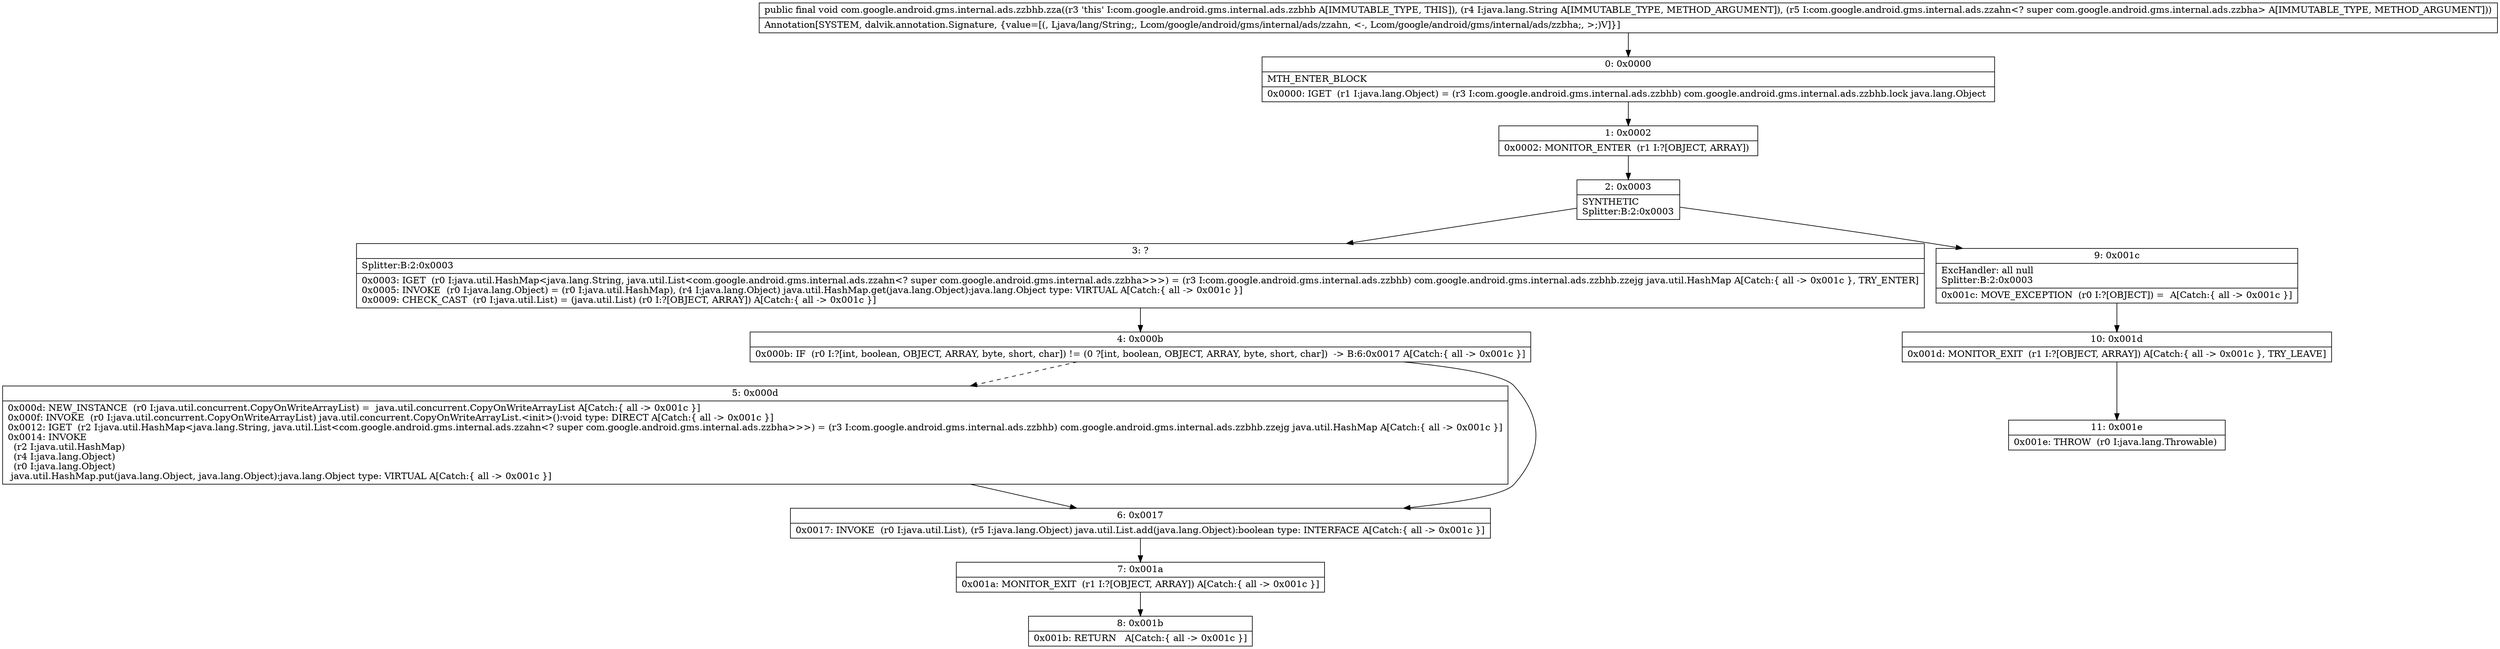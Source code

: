 digraph "CFG forcom.google.android.gms.internal.ads.zzbhb.zza(Ljava\/lang\/String;Lcom\/google\/android\/gms\/internal\/ads\/zzahn;)V" {
Node_0 [shape=record,label="{0\:\ 0x0000|MTH_ENTER_BLOCK\l|0x0000: IGET  (r1 I:java.lang.Object) = (r3 I:com.google.android.gms.internal.ads.zzbhb) com.google.android.gms.internal.ads.zzbhb.lock java.lang.Object \l}"];
Node_1 [shape=record,label="{1\:\ 0x0002|0x0002: MONITOR_ENTER  (r1 I:?[OBJECT, ARRAY]) \l}"];
Node_2 [shape=record,label="{2\:\ 0x0003|SYNTHETIC\lSplitter:B:2:0x0003\l}"];
Node_3 [shape=record,label="{3\:\ ?|Splitter:B:2:0x0003\l|0x0003: IGET  (r0 I:java.util.HashMap\<java.lang.String, java.util.List\<com.google.android.gms.internal.ads.zzahn\<? super com.google.android.gms.internal.ads.zzbha\>\>\>) = (r3 I:com.google.android.gms.internal.ads.zzbhb) com.google.android.gms.internal.ads.zzbhb.zzejg java.util.HashMap A[Catch:\{ all \-\> 0x001c \}, TRY_ENTER]\l0x0005: INVOKE  (r0 I:java.lang.Object) = (r0 I:java.util.HashMap), (r4 I:java.lang.Object) java.util.HashMap.get(java.lang.Object):java.lang.Object type: VIRTUAL A[Catch:\{ all \-\> 0x001c \}]\l0x0009: CHECK_CAST  (r0 I:java.util.List) = (java.util.List) (r0 I:?[OBJECT, ARRAY]) A[Catch:\{ all \-\> 0x001c \}]\l}"];
Node_4 [shape=record,label="{4\:\ 0x000b|0x000b: IF  (r0 I:?[int, boolean, OBJECT, ARRAY, byte, short, char]) != (0 ?[int, boolean, OBJECT, ARRAY, byte, short, char])  \-\> B:6:0x0017 A[Catch:\{ all \-\> 0x001c \}]\l}"];
Node_5 [shape=record,label="{5\:\ 0x000d|0x000d: NEW_INSTANCE  (r0 I:java.util.concurrent.CopyOnWriteArrayList) =  java.util.concurrent.CopyOnWriteArrayList A[Catch:\{ all \-\> 0x001c \}]\l0x000f: INVOKE  (r0 I:java.util.concurrent.CopyOnWriteArrayList) java.util.concurrent.CopyOnWriteArrayList.\<init\>():void type: DIRECT A[Catch:\{ all \-\> 0x001c \}]\l0x0012: IGET  (r2 I:java.util.HashMap\<java.lang.String, java.util.List\<com.google.android.gms.internal.ads.zzahn\<? super com.google.android.gms.internal.ads.zzbha\>\>\>) = (r3 I:com.google.android.gms.internal.ads.zzbhb) com.google.android.gms.internal.ads.zzbhb.zzejg java.util.HashMap A[Catch:\{ all \-\> 0x001c \}]\l0x0014: INVOKE  \l  (r2 I:java.util.HashMap)\l  (r4 I:java.lang.Object)\l  (r0 I:java.lang.Object)\l java.util.HashMap.put(java.lang.Object, java.lang.Object):java.lang.Object type: VIRTUAL A[Catch:\{ all \-\> 0x001c \}]\l}"];
Node_6 [shape=record,label="{6\:\ 0x0017|0x0017: INVOKE  (r0 I:java.util.List), (r5 I:java.lang.Object) java.util.List.add(java.lang.Object):boolean type: INTERFACE A[Catch:\{ all \-\> 0x001c \}]\l}"];
Node_7 [shape=record,label="{7\:\ 0x001a|0x001a: MONITOR_EXIT  (r1 I:?[OBJECT, ARRAY]) A[Catch:\{ all \-\> 0x001c \}]\l}"];
Node_8 [shape=record,label="{8\:\ 0x001b|0x001b: RETURN   A[Catch:\{ all \-\> 0x001c \}]\l}"];
Node_9 [shape=record,label="{9\:\ 0x001c|ExcHandler: all null\lSplitter:B:2:0x0003\l|0x001c: MOVE_EXCEPTION  (r0 I:?[OBJECT]) =  A[Catch:\{ all \-\> 0x001c \}]\l}"];
Node_10 [shape=record,label="{10\:\ 0x001d|0x001d: MONITOR_EXIT  (r1 I:?[OBJECT, ARRAY]) A[Catch:\{ all \-\> 0x001c \}, TRY_LEAVE]\l}"];
Node_11 [shape=record,label="{11\:\ 0x001e|0x001e: THROW  (r0 I:java.lang.Throwable) \l}"];
MethodNode[shape=record,label="{public final void com.google.android.gms.internal.ads.zzbhb.zza((r3 'this' I:com.google.android.gms.internal.ads.zzbhb A[IMMUTABLE_TYPE, THIS]), (r4 I:java.lang.String A[IMMUTABLE_TYPE, METHOD_ARGUMENT]), (r5 I:com.google.android.gms.internal.ads.zzahn\<? super com.google.android.gms.internal.ads.zzbha\> A[IMMUTABLE_TYPE, METHOD_ARGUMENT]))  | Annotation[SYSTEM, dalvik.annotation.Signature, \{value=[(, Ljava\/lang\/String;, Lcom\/google\/android\/gms\/internal\/ads\/zzahn, \<\-, Lcom\/google\/android\/gms\/internal\/ads\/zzbha;, \>;)V]\}]\l}"];
MethodNode -> Node_0;
Node_0 -> Node_1;
Node_1 -> Node_2;
Node_2 -> Node_3;
Node_2 -> Node_9;
Node_3 -> Node_4;
Node_4 -> Node_5[style=dashed];
Node_4 -> Node_6;
Node_5 -> Node_6;
Node_6 -> Node_7;
Node_7 -> Node_8;
Node_9 -> Node_10;
Node_10 -> Node_11;
}

